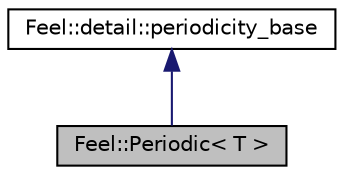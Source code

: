 digraph "Feel::Periodic&lt; T &gt;"
{
 // LATEX_PDF_SIZE
  edge [fontname="Helvetica",fontsize="10",labelfontname="Helvetica",labelfontsize="10"];
  node [fontname="Helvetica",fontsize="10",shape=record];
  Node1 [label="Feel::Periodic\< T \>",height=0.2,width=0.4,color="black", fillcolor="grey75", style="filled", fontcolor="black",tooltip="Periodic class holder."];
  Node2 -> Node1 [dir="back",color="midnightblue",fontsize="10",style="solid",fontname="Helvetica"];
  Node2 [label="Feel::detail::periodicity_base",height=0.2,width=0.4,color="black", fillcolor="white", style="filled",URL="$structFeel_1_1detail_1_1periodicity__base.html",tooltip=" "];
}
